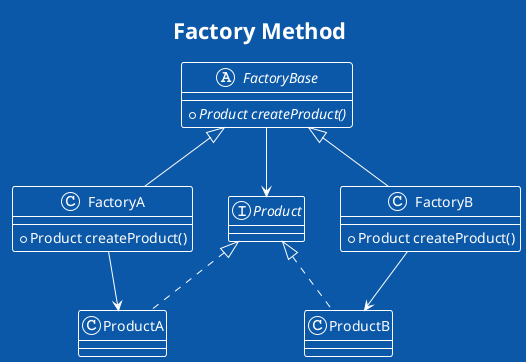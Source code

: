 @startuml FactoryMethod
title Factory Method
!theme amiga

interface Product
class ProductA implements Product
class ProductB implements Product

abstract class FactoryBase {
  + {abstract} Product createProduct()
}

class FactoryA extends FactoryBase {
  + Product createProduct()
}

class FactoryB extends FactoryBase {
  + Product createProduct()
}

FactoryBase --> Product
FactoryA --> ProductA
FactoryB --> ProductB

@enduml